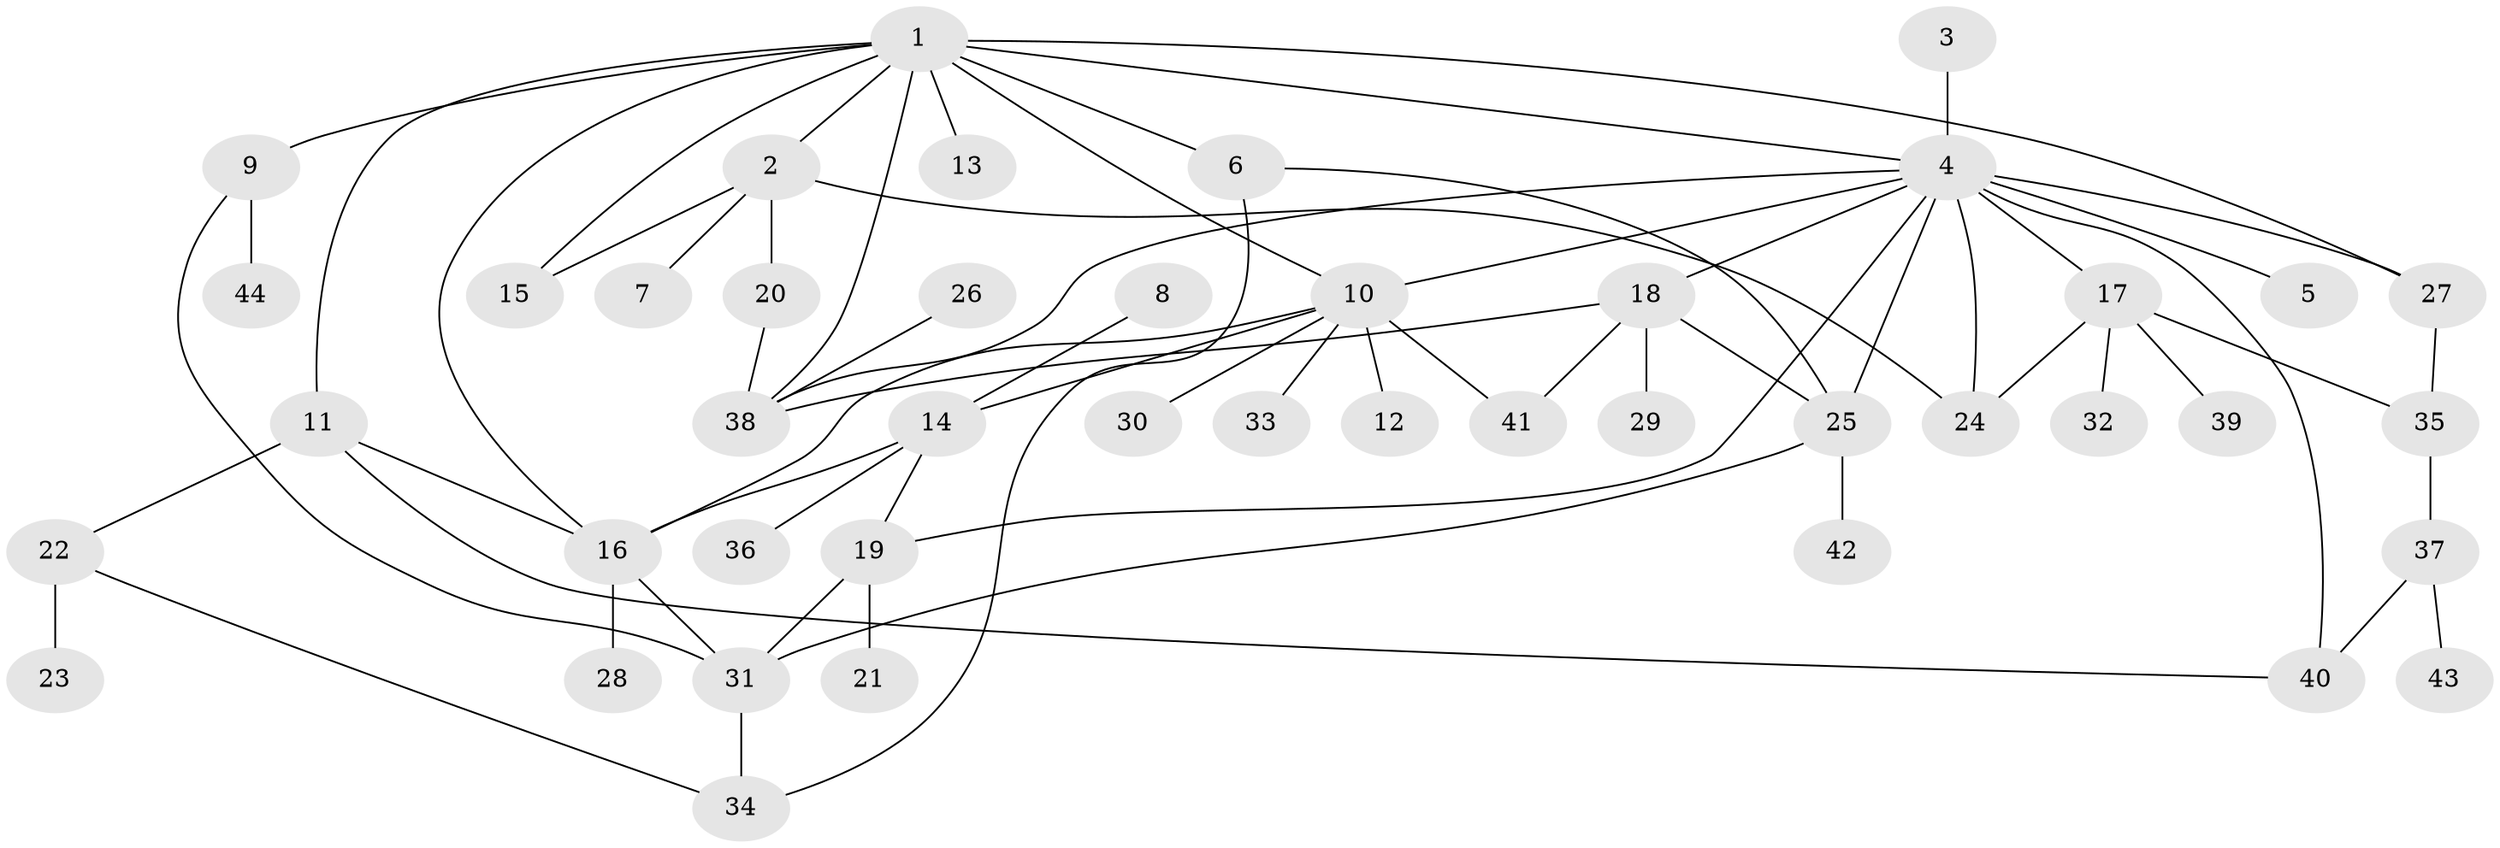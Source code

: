 // original degree distribution, {14: 0.03225806451612903, 7: 0.016129032258064516, 5: 0.08064516129032258, 2: 0.27419354838709675, 1: 0.3709677419354839, 6: 0.04838709677419355, 8: 0.016129032258064516, 3: 0.11290322580645161, 4: 0.04838709677419355}
// Generated by graph-tools (version 1.1) at 2025/36/03/04/25 23:36:54]
// undirected, 44 vertices, 66 edges
graph export_dot {
  node [color=gray90,style=filled];
  1;
  2;
  3;
  4;
  5;
  6;
  7;
  8;
  9;
  10;
  11;
  12;
  13;
  14;
  15;
  16;
  17;
  18;
  19;
  20;
  21;
  22;
  23;
  24;
  25;
  26;
  27;
  28;
  29;
  30;
  31;
  32;
  33;
  34;
  35;
  36;
  37;
  38;
  39;
  40;
  41;
  42;
  43;
  44;
  1 -- 2 [weight=1.0];
  1 -- 4 [weight=1.0];
  1 -- 6 [weight=2.0];
  1 -- 9 [weight=1.0];
  1 -- 10 [weight=1.0];
  1 -- 11 [weight=1.0];
  1 -- 13 [weight=1.0];
  1 -- 15 [weight=1.0];
  1 -- 16 [weight=1.0];
  1 -- 27 [weight=1.0];
  1 -- 38 [weight=1.0];
  2 -- 7 [weight=1.0];
  2 -- 15 [weight=1.0];
  2 -- 20 [weight=1.0];
  2 -- 24 [weight=1.0];
  3 -- 4 [weight=1.0];
  4 -- 5 [weight=1.0];
  4 -- 10 [weight=1.0];
  4 -- 17 [weight=2.0];
  4 -- 18 [weight=1.0];
  4 -- 19 [weight=1.0];
  4 -- 24 [weight=1.0];
  4 -- 25 [weight=1.0];
  4 -- 27 [weight=1.0];
  4 -- 38 [weight=1.0];
  4 -- 40 [weight=1.0];
  6 -- 25 [weight=1.0];
  6 -- 34 [weight=1.0];
  8 -- 14 [weight=1.0];
  9 -- 31 [weight=1.0];
  9 -- 44 [weight=1.0];
  10 -- 12 [weight=1.0];
  10 -- 14 [weight=1.0];
  10 -- 16 [weight=1.0];
  10 -- 30 [weight=1.0];
  10 -- 33 [weight=1.0];
  10 -- 41 [weight=1.0];
  11 -- 16 [weight=1.0];
  11 -- 22 [weight=1.0];
  11 -- 40 [weight=1.0];
  14 -- 16 [weight=1.0];
  14 -- 19 [weight=1.0];
  14 -- 36 [weight=1.0];
  16 -- 28 [weight=1.0];
  16 -- 31 [weight=1.0];
  17 -- 24 [weight=1.0];
  17 -- 32 [weight=1.0];
  17 -- 35 [weight=1.0];
  17 -- 39 [weight=1.0];
  18 -- 25 [weight=1.0];
  18 -- 29 [weight=1.0];
  18 -- 38 [weight=1.0];
  18 -- 41 [weight=1.0];
  19 -- 21 [weight=1.0];
  19 -- 31 [weight=1.0];
  20 -- 38 [weight=1.0];
  22 -- 23 [weight=1.0];
  22 -- 34 [weight=1.0];
  25 -- 31 [weight=1.0];
  25 -- 42 [weight=1.0];
  26 -- 38 [weight=1.0];
  27 -- 35 [weight=1.0];
  31 -- 34 [weight=1.0];
  35 -- 37 [weight=1.0];
  37 -- 40 [weight=1.0];
  37 -- 43 [weight=1.0];
}

